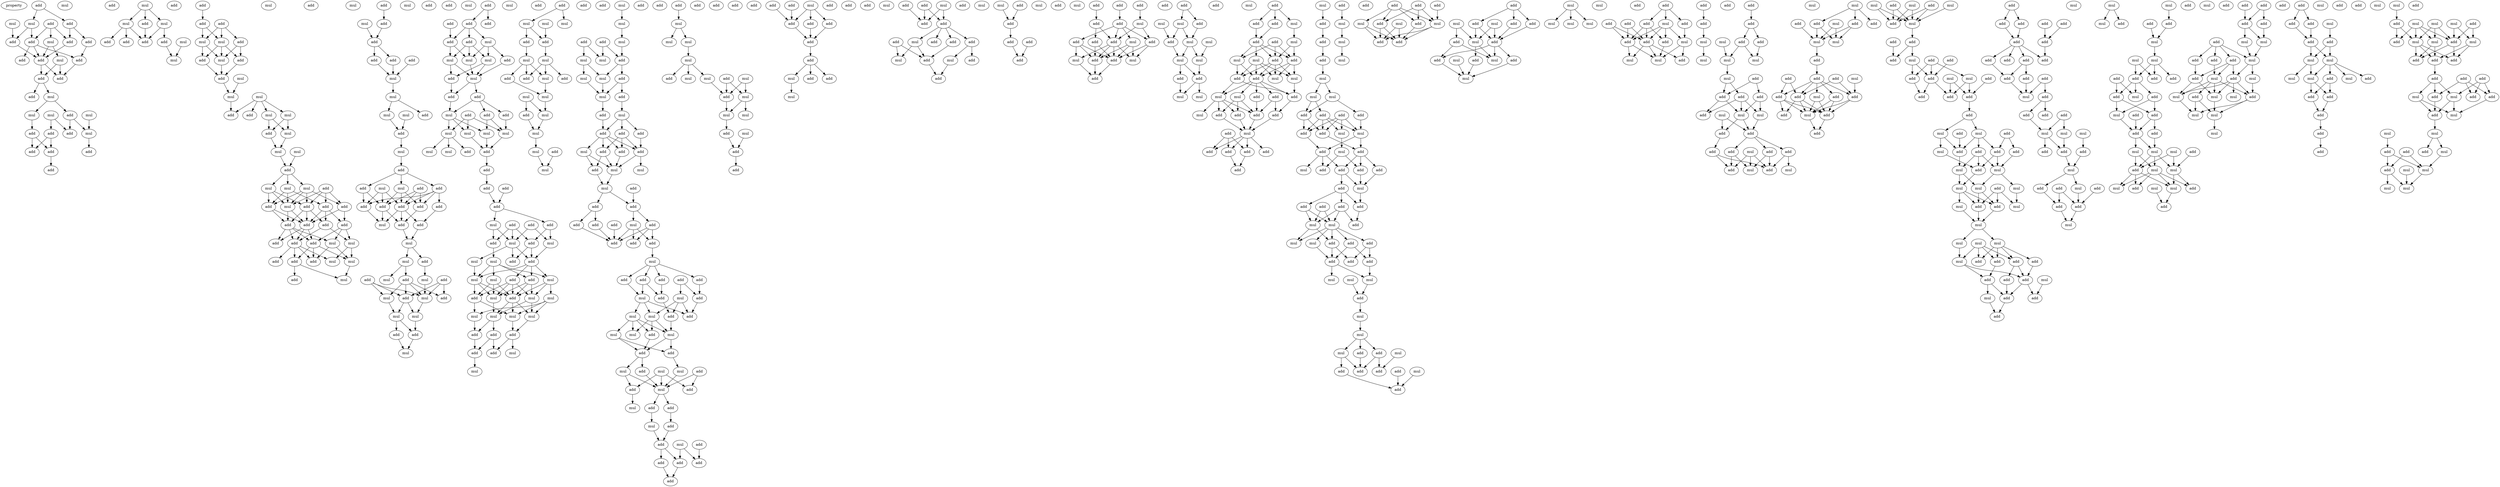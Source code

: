 digraph {
    node [fontcolor=black]
    property [mul=2,lf=1.5]
    0 [ label = add ];
    1 [ label = mul ];
    2 [ label = mul ];
    3 [ label = add ];
    4 [ label = mul ];
    5 [ label = add ];
    6 [ label = add ];
    7 [ label = add ];
    8 [ label = mul ];
    9 [ label = add ];
    10 [ label = add ];
    11 [ label = add ];
    12 [ label = add ];
    13 [ label = add ];
    14 [ label = mul ];
    15 [ label = add ];
    16 [ label = add ];
    17 [ label = add ];
    18 [ label = mul ];
    19 [ label = mul ];
    20 [ label = mul ];
    21 [ label = mul ];
    22 [ label = add ];
    23 [ label = mul ];
    24 [ label = add ];
    25 [ label = add ];
    26 [ label = add ];
    27 [ label = add ];
    28 [ label = add ];
    29 [ label = add ];
    30 [ label = add ];
    31 [ label = mul ];
    32 [ label = add ];
    33 [ label = mul ];
    34 [ label = mul ];
    35 [ label = add ];
    36 [ label = add ];
    37 [ label = add ];
    38 [ label = add ];
    39 [ label = add ];
    40 [ label = mul ];
    41 [ label = mul ];
    42 [ label = add ];
    43 [ label = add ];
    44 [ label = add ];
    45 [ label = add ];
    46 [ label = mul ];
    47 [ label = add ];
    48 [ label = mul ];
    49 [ label = add ];
    50 [ label = add ];
    51 [ label = mul ];
    52 [ label = add ];
    53 [ label = mul ];
    54 [ label = mul ];
    55 [ label = add ];
    56 [ label = mul ];
    57 [ label = mul ];
    58 [ label = add ];
    59 [ label = mul ];
    60 [ label = mul ];
    61 [ label = add ];
    62 [ label = add ];
    63 [ label = mul ];
    64 [ label = mul ];
    65 [ label = mul ];
    66 [ label = mul ];
    67 [ label = add ];
    68 [ label = mul ];
    69 [ label = add ];
    70 [ label = mul ];
    71 [ label = mul ];
    72 [ label = mul ];
    73 [ label = add ];
    74 [ label = add ];
    75 [ label = add ];
    76 [ label = add ];
    77 [ label = add ];
    78 [ label = add ];
    79 [ label = add ];
    80 [ label = add ];
    81 [ label = add ];
    82 [ label = add ];
    83 [ label = mul ];
    84 [ label = mul ];
    85 [ label = add ];
    86 [ label = add ];
    87 [ label = add ];
    88 [ label = mul ];
    89 [ label = add ];
    90 [ label = mul ];
    91 [ label = add ];
    92 [ label = mul ];
    93 [ label = add ];
    94 [ label = mul ];
    95 [ label = add ];
    96 [ label = add ];
    97 [ label = mul ];
    98 [ label = add ];
    99 [ label = add ];
    100 [ label = add ];
    101 [ label = add ];
    102 [ label = mul ];
    103 [ label = mul ];
    104 [ label = mul ];
    105 [ label = add ];
    106 [ label = add ];
    107 [ label = mul ];
    108 [ label = mul ];
    109 [ label = add ];
    110 [ label = mul ];
    111 [ label = add ];
    112 [ label = mul ];
    113 [ label = add ];
    114 [ label = mul ];
    115 [ label = add ];
    116 [ label = add ];
    117 [ label = add ];
    118 [ label = add ];
    119 [ label = add ];
    120 [ label = add ];
    121 [ label = add ];
    122 [ label = mul ];
    123 [ label = add ];
    124 [ label = add ];
    125 [ label = mul ];
    126 [ label = mul ];
    127 [ label = add ];
    128 [ label = mul ];
    129 [ label = mul ];
    130 [ label = add ];
    131 [ label = add ];
    132 [ label = add ];
    133 [ label = add ];
    134 [ label = add ];
    135 [ label = mul ];
    136 [ label = mul ];
    137 [ label = mul ];
    138 [ label = mul ];
    139 [ label = add ];
    140 [ label = add ];
    141 [ label = mul ];
    142 [ label = add ];
    143 [ label = add ];
    144 [ label = add ];
    145 [ label = add ];
    146 [ label = add ];
    147 [ label = mul ];
    148 [ label = add ];
    149 [ label = add ];
    150 [ label = mul ];
    151 [ label = mul ];
    152 [ label = mul ];
    153 [ label = mul ];
    154 [ label = add ];
    155 [ label = add ];
    156 [ label = add ];
    157 [ label = add ];
    158 [ label = add ];
    159 [ label = add ];
    160 [ label = mul ];
    161 [ label = mul ];
    162 [ label = mul ];
    163 [ label = mul ];
    164 [ label = mul ];
    165 [ label = add ];
    166 [ label = mul ];
    167 [ label = mul ];
    168 [ label = add ];
    169 [ label = add ];
    170 [ label = add ];
    171 [ label = add ];
    172 [ label = mul ];
    173 [ label = add ];
    174 [ label = add ];
    175 [ label = add ];
    176 [ label = add ];
    177 [ label = mul ];
    178 [ label = add ];
    179 [ label = add ];
    180 [ label = mul ];
    181 [ label = add ];
    182 [ label = mul ];
    183 [ label = add ];
    184 [ label = mul ];
    185 [ label = mul ];
    186 [ label = add ];
    187 [ label = mul ];
    188 [ label = add ];
    189 [ label = add ];
    190 [ label = mul ];
    191 [ label = mul ];
    192 [ label = mul ];
    193 [ label = mul ];
    194 [ label = add ];
    195 [ label = add ];
    196 [ label = mul ];
    197 [ label = mul ];
    198 [ label = mul ];
    199 [ label = mul ];
    200 [ label = mul ];
    201 [ label = add ];
    202 [ label = add ];
    203 [ label = add ];
    204 [ label = add ];
    205 [ label = add ];
    206 [ label = mul ];
    207 [ label = mul ];
    208 [ label = add ];
    209 [ label = mul ];
    210 [ label = add ];
    211 [ label = mul ];
    212 [ label = mul ];
    213 [ label = add ];
    214 [ label = add ];
    215 [ label = mul ];
    216 [ label = mul ];
    217 [ label = add ];
    218 [ label = mul ];
    219 [ label = add ];
    220 [ label = add ];
    221 [ label = mul ];
    222 [ label = mul ];
    223 [ label = add ];
    224 [ label = add ];
    225 [ label = mul ];
    226 [ label = mul ];
    227 [ label = mul ];
    228 [ label = add ];
    229 [ label = mul ];
    230 [ label = mul ];
    231 [ label = mul ];
    232 [ label = add ];
    233 [ label = mul ];
    234 [ label = add ];
    235 [ label = add ];
    236 [ label = mul ];
    237 [ label = mul ];
    238 [ label = mul ];
    239 [ label = mul ];
    240 [ label = add ];
    241 [ label = add ];
    242 [ label = add ];
    243 [ label = mul ];
    244 [ label = add ];
    245 [ label = mul ];
    246 [ label = add ];
    247 [ label = add ];
    248 [ label = add ];
    249 [ label = add ];
    250 [ label = mul ];
    251 [ label = add ];
    252 [ label = add ];
    253 [ label = mul ];
    254 [ label = mul ];
    255 [ label = add ];
    256 [ label = mul ];
    257 [ label = add ];
    258 [ label = add ];
    259 [ label = add ];
    260 [ label = add ];
    261 [ label = mul ];
    262 [ label = add ];
    263 [ label = add ];
    264 [ label = add ];
    265 [ label = add ];
    266 [ label = add ];
    267 [ label = add ];
    268 [ label = mul ];
    269 [ label = add ];
    270 [ label = add ];
    271 [ label = add ];
    272 [ label = add ];
    273 [ label = add ];
    274 [ label = mul ];
    275 [ label = add ];
    276 [ label = add ];
    277 [ label = mul ];
    278 [ label = add ];
    279 [ label = add ];
    280 [ label = mul ];
    281 [ label = mul ];
    282 [ label = mul ];
    283 [ label = mul ];
    284 [ label = add ];
    285 [ label = mul ];
    286 [ label = add ];
    287 [ label = add ];
    288 [ label = mul ];
    289 [ label = mul ];
    290 [ label = add ];
    291 [ label = mul ];
    292 [ label = add ];
    293 [ label = add ];
    294 [ label = mul ];
    295 [ label = add ];
    296 [ label = add ];
    297 [ label = add ];
    298 [ label = mul ];
    299 [ label = mul ];
    300 [ label = add ];
    301 [ label = add ];
    302 [ label = mul ];
    303 [ label = add ];
    304 [ label = add ];
    305 [ label = add ];
    306 [ label = add ];
    307 [ label = add ];
    308 [ label = add ];
    309 [ label = add ];
    310 [ label = mul ];
    311 [ label = add ];
    312 [ label = mul ];
    313 [ label = add ];
    314 [ label = mul ];
    315 [ label = mul ];
    316 [ label = mul ];
    317 [ label = add ];
    318 [ label = add ];
    319 [ label = mul ];
    320 [ label = mul ];
    321 [ label = add ];
    322 [ label = mul ];
    323 [ label = add ];
    324 [ label = mul ];
    325 [ label = mul ];
    326 [ label = add ];
    327 [ label = add ];
    328 [ label = mul ];
    329 [ label = add ];
    330 [ label = add ];
    331 [ label = mul ];
    332 [ label = add ];
    333 [ label = add ];
    334 [ label = add ];
    335 [ label = add ];
    336 [ label = add ];
    337 [ label = add ];
    338 [ label = add ];
    339 [ label = mul ];
    340 [ label = add ];
    341 [ label = add ];
    342 [ label = add ];
    343 [ label = add ];
    344 [ label = mul ];
    345 [ label = add ];
    346 [ label = mul ];
    347 [ label = mul ];
    348 [ label = add ];
    349 [ label = add ];
    350 [ label = add ];
    351 [ label = add ];
    352 [ label = add ];
    353 [ label = add ];
    354 [ label = add ];
    355 [ label = add ];
    356 [ label = mul ];
    357 [ label = mul ];
    358 [ label = add ];
    359 [ label = add ];
    360 [ label = mul ];
    361 [ label = add ];
    362 [ label = add ];
    363 [ label = mul ];
    364 [ label = mul ];
    365 [ label = add ];
    366 [ label = add ];
    367 [ label = add ];
    368 [ label = mul ];
    369 [ label = add ];
    370 [ label = add ];
    371 [ label = mul ];
    372 [ label = add ];
    373 [ label = add ];
    374 [ label = add ];
    375 [ label = add ];
    376 [ label = add ];
    377 [ label = mul ];
    378 [ label = add ];
    379 [ label = add ];
    380 [ label = add ];
    381 [ label = add ];
    382 [ label = mul ];
    383 [ label = add ];
    384 [ label = add ];
    385 [ label = add ];
    386 [ label = mul ];
    387 [ label = mul ];
    388 [ label = add ];
    389 [ label = add ];
    390 [ label = add ];
    391 [ label = mul ];
    392 [ label = mul ];
    393 [ label = add ];
    394 [ label = add ];
    395 [ label = mul ];
    396 [ label = mul ];
    397 [ label = add ];
    398 [ label = mul ];
    399 [ label = mul ];
    400 [ label = add ];
    401 [ label = add ];
    402 [ label = mul ];
    403 [ label = mul ];
    404 [ label = mul ];
    405 [ label = add ];
    406 [ label = add ];
    407 [ label = add ];
    408 [ label = mul ];
    409 [ label = add ];
    410 [ label = add ];
    411 [ label = mul ];
    412 [ label = mul ];
    413 [ label = mul ];
    414 [ label = add ];
    415 [ label = add ];
    416 [ label = mul ];
    417 [ label = mul ];
    418 [ label = add ];
    419 [ label = add ];
    420 [ label = add ];
    421 [ label = mul ];
    422 [ label = add ];
    423 [ label = mul ];
    424 [ label = add ];
    425 [ label = mul ];
    426 [ label = add ];
    427 [ label = add ];
    428 [ label = add ];
    429 [ label = add ];
    430 [ label = mul ];
    431 [ label = add ];
    432 [ label = add ];
    433 [ label = add ];
    434 [ label = add ];
    435 [ label = add ];
    436 [ label = mul ];
    437 [ label = add ];
    438 [ label = add ];
    439 [ label = add ];
    440 [ label = mul ];
    441 [ label = add ];
    442 [ label = add ];
    443 [ label = mul ];
    444 [ label = add ];
    445 [ label = mul ];
    446 [ label = mul ];
    447 [ label = mul ];
    448 [ label = mul ];
    449 [ label = add ];
    450 [ label = add ];
    451 [ label = add ];
    452 [ label = add ];
    453 [ label = add ];
    454 [ label = mul ];
    455 [ label = mul ];
    456 [ label = add ];
    457 [ label = mul ];
    458 [ label = add ];
    459 [ label = add ];
    460 [ label = add ];
    461 [ label = add ];
    462 [ label = mul ];
    463 [ label = add ];
    464 [ label = add ];
    465 [ label = mul ];
    466 [ label = add ];
    467 [ label = add ];
    468 [ label = add ];
    469 [ label = add ];
    470 [ label = add ];
    471 [ label = mul ];
    472 [ label = add ];
    473 [ label = mul ];
    474 [ label = add ];
    475 [ label = add ];
    476 [ label = mul ];
    477 [ label = add ];
    478 [ label = mul ];
    479 [ label = add ];
    480 [ label = add ];
    481 [ label = add ];
    482 [ label = mul ];
    483 [ label = mul ];
    484 [ label = mul ];
    485 [ label = add ];
    486 [ label = mul ];
    487 [ label = mul ];
    488 [ label = add ];
    489 [ label = mul ];
    490 [ label = mul ];
    491 [ label = add ];
    492 [ label = mul ];
    493 [ label = add ];
    494 [ label = add ];
    495 [ label = add ];
    496 [ label = add ];
    497 [ label = add ];
    498 [ label = add ];
    499 [ label = add ];
    500 [ label = add ];
    501 [ label = mul ];
    502 [ label = add ];
    503 [ label = mul ];
    504 [ label = add ];
    505 [ label = mul ];
    506 [ label = add ];
    507 [ label = add ];
    508 [ label = add ];
    509 [ label = add ];
    510 [ label = mul ];
    511 [ label = mul ];
    512 [ label = add ];
    513 [ label = add ];
    514 [ label = add ];
    515 [ label = add ];
    516 [ label = mul ];
    517 [ label = mul ];
    518 [ label = add ];
    519 [ label = add ];
    520 [ label = add ];
    521 [ label = mul ];
    522 [ label = mul ];
    523 [ label = mul ];
    524 [ label = mul ];
    525 [ label = mul ];
    526 [ label = mul ];
    527 [ label = mul ];
    528 [ label = add ];
    529 [ label = add ];
    530 [ label = add ];
    531 [ label = mul ];
    532 [ label = add ];
    533 [ label = add ];
    534 [ label = add ];
    535 [ label = add ];
    536 [ label = add ];
    537 [ label = add ];
    538 [ label = mul ];
    539 [ label = mul ];
    540 [ label = mul ];
    541 [ label = add ];
    542 [ label = add ];
    543 [ label = add ];
    544 [ label = add ];
    545 [ label = mul ];
    546 [ label = add ];
    547 [ label = mul ];
    548 [ label = add ];
    549 [ label = add ];
    550 [ label = mul ];
    551 [ label = mul ];
    552 [ label = add ];
    553 [ label = mul ];
    554 [ label = mul ];
    555 [ label = add ];
    556 [ label = mul ];
    557 [ label = add ];
    558 [ label = add ];
    559 [ label = add ];
    560 [ label = mul ];
    561 [ label = add ];
    562 [ label = mul ];
    563 [ label = mul ];
    564 [ label = add ];
    565 [ label = add ];
    566 [ label = add ];
    567 [ label = add ];
    568 [ label = mul ];
    569 [ label = add ];
    570 [ label = add ];
    571 [ label = mul ];
    572 [ label = add ];
    573 [ label = add ];
    574 [ label = mul ];
    575 [ label = mul ];
    576 [ label = mul ];
    577 [ label = add ];
    578 [ label = add ];
    579 [ label = add ];
    580 [ label = add ];
    581 [ label = mul ];
    582 [ label = mul ];
    583 [ label = add ];
    584 [ label = add ];
    585 [ label = add ];
    586 [ label = mul ];
    587 [ label = add ];
    588 [ label = add ];
    589 [ label = mul ];
    590 [ label = add ];
    591 [ label = add ];
    592 [ label = add ];
    593 [ label = add ];
    594 [ label = mul ];
    595 [ label = add ];
    596 [ label = add ];
    597 [ label = add ];
    598 [ label = mul ];
    599 [ label = mul ];
    600 [ label = add ];
    601 [ label = mul ];
    602 [ label = add ];
    603 [ label = mul ];
    604 [ label = add ];
    605 [ label = add ];
    606 [ label = add ];
    607 [ label = add ];
    608 [ label = add ];
    609 [ label = mul ];
    610 [ label = add ];
    611 [ label = add ];
    612 [ label = mul ];
    613 [ label = mul ];
    614 [ label = add ];
    615 [ label = add ];
    616 [ label = add ];
    617 [ label = add ];
    618 [ label = add ];
    619 [ label = mul ];
    620 [ label = add ];
    621 [ label = add ];
    622 [ label = mul ];
    623 [ label = mul ];
    624 [ label = add ];
    625 [ label = add ];
    626 [ label = add ];
    627 [ label = add ];
    628 [ label = add ];
    629 [ label = mul ];
    630 [ label = mul ];
    631 [ label = mul ];
    632 [ label = mul ];
    633 [ label = mul ];
    634 [ label = add ];
    635 [ label = mul ];
    636 [ label = add ];
    637 [ label = mul ];
    638 [ label = add ];
    639 [ label = mul ];
    640 [ label = mul ];
    641 [ label = mul ];
    642 [ label = mul ];
    643 [ label = add ];
    644 [ label = add ];
    645 [ label = mul ];
    646 [ label = add ];
    647 [ label = add ];
    648 [ label = add ];
    649 [ label = mul ];
    650 [ label = add ];
    651 [ label = add ];
    652 [ label = add ];
    653 [ label = mul ];
    654 [ label = add ];
    655 [ label = add ];
    656 [ label = add ];
    657 [ label = mul ];
    658 [ label = add ];
    659 [ label = add ];
    660 [ label = add ];
    661 [ label = add ];
    662 [ label = add ];
    663 [ label = add ];
    664 [ label = add ];
    665 [ label = add ];
    666 [ label = add ];
    667 [ label = add ];
    668 [ label = add ];
    669 [ label = add ];
    670 [ label = add ];
    671 [ label = mul ];
    672 [ label = add ];
    673 [ label = add ];
    674 [ label = add ];
    675 [ label = add ];
    676 [ label = mul ];
    677 [ label = mul ];
    678 [ label = mul ];
    679 [ label = add ];
    680 [ label = add ];
    681 [ label = add ];
    682 [ label = mul ];
    683 [ label = add ];
    684 [ label = add ];
    685 [ label = mul ];
    686 [ label = add ];
    687 [ label = add ];
    688 [ label = add ];
    689 [ label = mul ];
    690 [ label = mul ];
    691 [ label = mul ];
    692 [ label = mul ];
    693 [ label = add ];
    694 [ label = add ];
    695 [ label = add ];
    696 [ label = mul ];
    697 [ label = mul ];
    698 [ label = mul ];
    699 [ label = add ];
    700 [ label = add ];
    701 [ label = add ];
    702 [ label = add ];
    703 [ label = mul ];
    704 [ label = add ];
    705 [ label = add ];
    706 [ label = add ];
    707 [ label = mul ];
    708 [ label = add ];
    709 [ label = add ];
    710 [ label = add ];
    711 [ label = mul ];
    712 [ label = add ];
    713 [ label = mul ];
    714 [ label = add ];
    715 [ label = mul ];
    716 [ label = mul ];
    717 [ label = add ];
    718 [ label = mul ];
    719 [ label = mul ];
    720 [ label = add ];
    721 [ label = mul ];
    722 [ label = mul ];
    723 [ label = add ];
    724 [ label = add ];
    725 [ label = mul ];
    726 [ label = add ];
    727 [ label = add ];
    728 [ label = add ];
    729 [ label = add ];
    730 [ label = add ];
    731 [ label = add ];
    732 [ label = add ];
    733 [ label = mul ];
    734 [ label = mul ];
    735 [ label = add ];
    736 [ label = add ];
    737 [ label = add ];
    738 [ label = mul ];
    739 [ label = add ];
    740 [ label = mul ];
    741 [ label = mul ];
    742 [ label = add ];
    743 [ label = add ];
    744 [ label = mul ];
    745 [ label = mul ];
    746 [ label = mul ];
    747 [ label = add ];
    748 [ label = mul ];
    749 [ label = mul ];
    750 [ label = mul ];
    751 [ label = add ];
    752 [ label = mul ];
    753 [ label = add ];
    754 [ label = add ];
    755 [ label = mul ];
    756 [ label = add ];
    757 [ label = add ];
    758 [ label = mul ];
    759 [ label = mul ];
    760 [ label = mul ];
    761 [ label = mul ];
    762 [ label = add ];
    763 [ label = mul ];
    764 [ label = add ];
    765 [ label = add ];
    766 [ label = add ];
    767 [ label = add ];
    768 [ label = add ];
    769 [ label = add ];
    770 [ label = add ];
    771 [ label = add ];
    772 [ label = mul ];
    773 [ label = mul ];
    774 [ label = mul ];
    775 [ label = mul ];
    776 [ label = add ];
    777 [ label = mul ];
    778 [ label = add ];
    779 [ label = mul ];
    780 [ label = mul ];
    781 [ label = add ];
    782 [ label = mul ];
    783 [ label = add ];
    784 [ label = add ];
    785 [ label = add ];
    786 [ label = add ];
    787 [ label = add ];
    788 [ label = add ];
    789 [ label = add ];
    790 [ label = mul ];
    791 [ label = add ];
    792 [ label = mul ];
    793 [ label = add ];
    794 [ label = add ];
    795 [ label = add ];
    796 [ label = mul ];
    797 [ label = mul ];
    798 [ label = mul ];
    799 [ label = add ];
    800 [ label = mul ];
    801 [ label = add ];
    802 [ label = add ];
    803 [ label = add ];
    804 [ label = add ];
    805 [ label = mul ];
    806 [ label = mul ];
    807 [ label = mul ];
    808 [ label = mul ];
    0 -> 3 [ name = 0 ];
    0 -> 4 [ name = 1 ];
    1 -> 7 [ name = 2 ];
    3 -> 6 [ name = 3 ];
    3 -> 10 [ name = 4 ];
    4 -> 7 [ name = 5 ];
    4 -> 9 [ name = 6 ];
    5 -> 8 [ name = 7 ];
    5 -> 9 [ name = 8 ];
    5 -> 10 [ name = 9 ];
    6 -> 13 [ name = 10 ];
    7 -> 11 [ name = 11 ];
    8 -> 11 [ name = 12 ];
    8 -> 14 [ name = 13 ];
    9 -> 11 [ name = 14 ];
    9 -> 12 [ name = 15 ];
    9 -> 13 [ name = 16 ];
    10 -> 11 [ name = 17 ];
    11 -> 15 [ name = 18 ];
    11 -> 16 [ name = 19 ];
    13 -> 16 [ name = 20 ];
    14 -> 15 [ name = 21 ];
    14 -> 16 [ name = 22 ];
    15 -> 17 [ name = 23 ];
    15 -> 18 [ name = 24 ];
    18 -> 20 [ name = 25 ];
    18 -> 22 [ name = 26 ];
    19 -> 25 [ name = 27 ];
    19 -> 26 [ name = 28 ];
    20 -> 27 [ name = 29 ];
    21 -> 23 [ name = 30 ];
    22 -> 23 [ name = 31 ];
    22 -> 25 [ name = 32 ];
    23 -> 29 [ name = 33 ];
    26 -> 28 [ name = 34 ];
    26 -> 30 [ name = 35 ];
    27 -> 28 [ name = 36 ];
    27 -> 30 [ name = 37 ];
    30 -> 32 [ name = 38 ];
    31 -> 33 [ name = 39 ];
    31 -> 34 [ name = 40 ];
    31 -> 35 [ name = 41 ];
    33 -> 36 [ name = 42 ];
    33 -> 37 [ name = 43 ];
    33 -> 38 [ name = 44 ];
    34 -> 38 [ name = 45 ];
    34 -> 39 [ name = 46 ];
    35 -> 38 [ name = 47 ];
    39 -> 41 [ name = 48 ];
    40 -> 41 [ name = 49 ];
    43 -> 45 [ name = 50 ];
    44 -> 46 [ name = 51 ];
    44 -> 47 [ name = 52 ];
    44 -> 48 [ name = 53 ];
    45 -> 46 [ name = 54 ];
    45 -> 48 [ name = 55 ];
    46 -> 49 [ name = 56 ];
    46 -> 50 [ name = 57 ];
    46 -> 51 [ name = 58 ];
    47 -> 50 [ name = 59 ];
    47 -> 51 [ name = 60 ];
    48 -> 49 [ name = 61 ];
    48 -> 51 [ name = 62 ];
    49 -> 52 [ name = 63 ];
    50 -> 52 [ name = 64 ];
    51 -> 52 [ name = 65 ];
    52 -> 56 [ name = 66 ];
    53 -> 56 [ name = 67 ];
    56 -> 61 [ name = 68 ];
    57 -> 58 [ name = 69 ];
    57 -> 59 [ name = 70 ];
    57 -> 60 [ name = 71 ];
    57 -> 61 [ name = 72 ];
    59 -> 62 [ name = 73 ];
    59 -> 63 [ name = 74 ];
    60 -> 62 [ name = 75 ];
    60 -> 63 [ name = 76 ];
    62 -> 65 [ name = 77 ];
    63 -> 65 [ name = 78 ];
    65 -> 67 [ name = 79 ];
    66 -> 67 [ name = 80 ];
    67 -> 68 [ name = 81 ];
    67 -> 70 [ name = 82 ];
    67 -> 71 [ name = 83 ];
    68 -> 72 [ name = 84 ];
    68 -> 73 [ name = 85 ];
    68 -> 76 [ name = 86 ];
    69 -> 72 [ name = 87 ];
    69 -> 73 [ name = 88 ];
    69 -> 74 [ name = 89 ];
    69 -> 75 [ name = 90 ];
    70 -> 72 [ name = 91 ];
    70 -> 74 [ name = 92 ];
    70 -> 75 [ name = 93 ];
    70 -> 76 [ name = 94 ];
    71 -> 72 [ name = 95 ];
    71 -> 75 [ name = 96 ];
    71 -> 76 [ name = 97 ];
    72 -> 77 [ name = 98 ];
    72 -> 79 [ name = 99 ];
    73 -> 77 [ name = 100 ];
    73 -> 78 [ name = 101 ];
    73 -> 80 [ name = 102 ];
    74 -> 77 [ name = 103 ];
    74 -> 80 [ name = 104 ];
    75 -> 77 [ name = 105 ];
    75 -> 78 [ name = 106 ];
    75 -> 79 [ name = 107 ];
    76 -> 77 [ name = 108 ];
    76 -> 79 [ name = 109 ];
    77 -> 81 [ name = 110 ];
    77 -> 82 [ name = 111 ];
    77 -> 85 [ name = 112 ];
    78 -> 84 [ name = 113 ];
    78 -> 85 [ name = 114 ];
    79 -> 81 [ name = 115 ];
    79 -> 82 [ name = 116 ];
    79 -> 83 [ name = 117 ];
    79 -> 85 [ name = 118 ];
    80 -> 82 [ name = 119 ];
    80 -> 83 [ name = 120 ];
    80 -> 84 [ name = 121 ];
    82 -> 86 [ name = 122 ];
    82 -> 89 [ name = 123 ];
    82 -> 90 [ name = 124 ];
    83 -> 86 [ name = 125 ];
    83 -> 90 [ name = 126 ];
    84 -> 88 [ name = 127 ];
    84 -> 90 [ name = 128 ];
    85 -> 86 [ name = 129 ];
    85 -> 87 [ name = 130 ];
    85 -> 88 [ name = 131 ];
    85 -> 89 [ name = 132 ];
    89 -> 91 [ name = 133 ];
    89 -> 92 [ name = 134 ];
    90 -> 92 [ name = 135 ];
    93 -> 95 [ name = 136 ];
    94 -> 96 [ name = 137 ];
    95 -> 96 [ name = 138 ];
    96 -> 98 [ name = 139 ];
    96 -> 99 [ name = 140 ];
    98 -> 102 [ name = 141 ];
    99 -> 102 [ name = 142 ];
    101 -> 102 [ name = 143 ];
    102 -> 103 [ name = 144 ];
    103 -> 106 [ name = 145 ];
    103 -> 107 [ name = 146 ];
    104 -> 109 [ name = 147 ];
    107 -> 109 [ name = 148 ];
    109 -> 110 [ name = 149 ];
    110 -> 111 [ name = 150 ];
    111 -> 112 [ name = 151 ];
    111 -> 113 [ name = 152 ];
    111 -> 115 [ name = 153 ];
    112 -> 118 [ name = 154 ];
    112 -> 119 [ name = 155 ];
    112 -> 120 [ name = 156 ];
    113 -> 119 [ name = 157 ];
    113 -> 121 [ name = 158 ];
    114 -> 118 [ name = 159 ];
    114 -> 119 [ name = 160 ];
    114 -> 121 [ name = 161 ];
    115 -> 117 [ name = 162 ];
    115 -> 118 [ name = 163 ];
    115 -> 120 [ name = 164 ];
    115 -> 121 [ name = 165 ];
    116 -> 118 [ name = 166 ];
    116 -> 119 [ name = 167 ];
    116 -> 120 [ name = 168 ];
    117 -> 123 [ name = 169 ];
    118 -> 122 [ name = 170 ];
    118 -> 123 [ name = 171 ];
    118 -> 124 [ name = 172 ];
    119 -> 122 [ name = 173 ];
    119 -> 124 [ name = 174 ];
    120 -> 124 [ name = 175 ];
    121 -> 122 [ name = 176 ];
    123 -> 125 [ name = 177 ];
    124 -> 125 [ name = 178 ];
    125 -> 126 [ name = 179 ];
    125 -> 127 [ name = 180 ];
    126 -> 128 [ name = 181 ];
    126 -> 132 [ name = 182 ];
    127 -> 129 [ name = 183 ];
    129 -> 136 [ name = 184 ];
    130 -> 134 [ name = 185 ];
    130 -> 135 [ name = 186 ];
    130 -> 136 [ name = 187 ];
    131 -> 133 [ name = 188 ];
    131 -> 134 [ name = 189 ];
    131 -> 136 [ name = 190 ];
    132 -> 133 [ name = 191 ];
    132 -> 134 [ name = 192 ];
    132 -> 135 [ name = 193 ];
    132 -> 136 [ name = 194 ];
    134 -> 137 [ name = 195 ];
    134 -> 138 [ name = 196 ];
    135 -> 138 [ name = 197 ];
    136 -> 137 [ name = 198 ];
    137 -> 140 [ name = 199 ];
    138 -> 139 [ name = 200 ];
    138 -> 140 [ name = 201 ];
    139 -> 141 [ name = 202 ];
    140 -> 141 [ name = 203 ];
    142 -> 143 [ name = 204 ];
    142 -> 145 [ name = 205 ];
    143 -> 146 [ name = 206 ];
    143 -> 147 [ name = 207 ];
    143 -> 148 [ name = 208 ];
    144 -> 146 [ name = 209 ];
    146 -> 150 [ name = 210 ];
    146 -> 151 [ name = 211 ];
    147 -> 149 [ name = 212 ];
    147 -> 150 [ name = 213 ];
    147 -> 152 [ name = 214 ];
    148 -> 150 [ name = 215 ];
    148 -> 151 [ name = 216 ];
    148 -> 152 [ name = 217 ];
    149 -> 153 [ name = 218 ];
    150 -> 153 [ name = 219 ];
    151 -> 153 [ name = 220 ];
    151 -> 154 [ name = 221 ];
    152 -> 153 [ name = 222 ];
    152 -> 154 [ name = 223 ];
    153 -> 155 [ name = 224 ];
    153 -> 156 [ name = 225 ];
    154 -> 155 [ name = 226 ];
    155 -> 160 [ name = 227 ];
    156 -> 157 [ name = 228 ];
    156 -> 159 [ name = 229 ];
    156 -> 160 [ name = 230 ];
    157 -> 161 [ name = 231 ];
    158 -> 161 [ name = 232 ];
    158 -> 162 [ name = 233 ];
    158 -> 164 [ name = 234 ];
    159 -> 161 [ name = 235 ];
    159 -> 163 [ name = 236 ];
    160 -> 162 [ name = 237 ];
    160 -> 163 [ name = 238 ];
    160 -> 164 [ name = 239 ];
    161 -> 168 [ name = 240 ];
    162 -> 168 [ name = 241 ];
    163 -> 168 [ name = 242 ];
    164 -> 165 [ name = 243 ];
    164 -> 166 [ name = 244 ];
    164 -> 167 [ name = 245 ];
    168 -> 169 [ name = 246 ];
    169 -> 170 [ name = 247 ];
    170 -> 173 [ name = 248 ];
    171 -> 173 [ name = 249 ];
    173 -> 177 [ name = 250 ];
    173 -> 178 [ name = 251 ];
    174 -> 179 [ name = 252 ];
    174 -> 181 [ name = 253 ];
    174 -> 182 [ name = 254 ];
    176 -> 180 [ name = 255 ];
    176 -> 182 [ name = 256 ];
    177 -> 179 [ name = 257 ];
    177 -> 182 [ name = 258 ];
    178 -> 180 [ name = 259 ];
    178 -> 181 [ name = 260 ];
    179 -> 185 [ name = 261 ];
    180 -> 183 [ name = 262 ];
    181 -> 183 [ name = 263 ];
    181 -> 186 [ name = 264 ];
    182 -> 183 [ name = 265 ];
    182 -> 184 [ name = 266 ];
    182 -> 186 [ name = 267 ];
    183 -> 187 [ name = 268 ];
    183 -> 188 [ name = 269 ];
    183 -> 189 [ name = 270 ];
    183 -> 191 [ name = 271 ];
    184 -> 187 [ name = 272 ];
    185 -> 187 [ name = 273 ];
    185 -> 188 [ name = 274 ];
    185 -> 190 [ name = 275 ];
    185 -> 191 [ name = 276 ];
    187 -> 192 [ name = 277 ];
    187 -> 194 [ name = 278 ];
    187 -> 195 [ name = 279 ];
    188 -> 192 [ name = 280 ];
    188 -> 193 [ name = 281 ];
    188 -> 194 [ name = 282 ];
    189 -> 192 [ name = 283 ];
    189 -> 193 [ name = 284 ];
    189 -> 194 [ name = 285 ];
    189 -> 195 [ name = 286 ];
    190 -> 192 [ name = 287 ];
    190 -> 194 [ name = 288 ];
    190 -> 195 [ name = 289 ];
    191 -> 193 [ name = 290 ];
    191 -> 194 [ name = 291 ];
    191 -> 196 [ name = 292 ];
    192 -> 197 [ name = 293 ];
    193 -> 197 [ name = 294 ];
    193 -> 200 [ name = 295 ];
    194 -> 197 [ name = 296 ];
    194 -> 198 [ name = 297 ];
    194 -> 200 [ name = 298 ];
    195 -> 198 [ name = 299 ];
    195 -> 199 [ name = 300 ];
    196 -> 198 [ name = 301 ];
    196 -> 199 [ name = 302 ];
    196 -> 200 [ name = 303 ];
    197 -> 202 [ name = 304 ];
    197 -> 203 [ name = 305 ];
    198 -> 201 [ name = 306 ];
    199 -> 202 [ name = 307 ];
    200 -> 201 [ name = 308 ];
    201 -> 204 [ name = 309 ];
    201 -> 206 [ name = 310 ];
    202 -> 205 [ name = 311 ];
    203 -> 204 [ name = 312 ];
    203 -> 205 [ name = 313 ];
    205 -> 207 [ name = 314 ];
    208 -> 211 [ name = 315 ];
    208 -> 212 [ name = 316 ];
    209 -> 213 [ name = 317 ];
    212 -> 213 [ name = 318 ];
    212 -> 214 [ name = 319 ];
    213 -> 216 [ name = 320 ];
    214 -> 215 [ name = 321 ];
    215 -> 218 [ name = 322 ];
    215 -> 219 [ name = 323 ];
    215 -> 220 [ name = 324 ];
    216 -> 217 [ name = 325 ];
    216 -> 218 [ name = 326 ];
    216 -> 220 [ name = 327 ];
    218 -> 221 [ name = 328 ];
    219 -> 221 [ name = 329 ];
    221 -> 225 [ name = 330 ];
    222 -> 224 [ name = 331 ];
    222 -> 225 [ name = 332 ];
    224 -> 226 [ name = 333 ];
    225 -> 226 [ name = 334 ];
    226 -> 227 [ name = 335 ];
    227 -> 229 [ name = 336 ];
    228 -> 229 [ name = 337 ];
    230 -> 231 [ name = 338 ];
    231 -> 233 [ name = 339 ];
    232 -> 236 [ name = 340 ];
    232 -> 237 [ name = 341 ];
    233 -> 235 [ name = 342 ];
    234 -> 235 [ name = 343 ];
    234 -> 237 [ name = 344 ];
    235 -> 239 [ name = 345 ];
    235 -> 241 [ name = 346 ];
    236 -> 238 [ name = 347 ];
    236 -> 239 [ name = 348 ];
    238 -> 243 [ name = 349 ];
    239 -> 243 [ name = 350 ];
    241 -> 242 [ name = 351 ];
    241 -> 243 [ name = 352 ];
    242 -> 245 [ name = 353 ];
    243 -> 244 [ name = 354 ];
    244 -> 247 [ name = 355 ];
    245 -> 246 [ name = 356 ];
    245 -> 247 [ name = 357 ];
    245 -> 248 [ name = 358 ];
    246 -> 249 [ name = 359 ];
    247 -> 249 [ name = 360 ];
    247 -> 250 [ name = 361 ];
    247 -> 251 [ name = 362 ];
    247 -> 252 [ name = 363 ];
    248 -> 249 [ name = 364 ];
    248 -> 251 [ name = 365 ];
    248 -> 252 [ name = 366 ];
    249 -> 253 [ name = 367 ];
    249 -> 254 [ name = 368 ];
    250 -> 254 [ name = 369 ];
    250 -> 255 [ name = 370 ];
    251 -> 254 [ name = 371 ];
    252 -> 254 [ name = 372 ];
    252 -> 255 [ name = 373 ];
    254 -> 256 [ name = 374 ];
    255 -> 256 [ name = 375 ];
    256 -> 258 [ name = 376 ];
    256 -> 259 [ name = 377 ];
    257 -> 258 [ name = 378 ];
    258 -> 260 [ name = 379 ];
    258 -> 261 [ name = 380 ];
    259 -> 262 [ name = 381 ];
    259 -> 263 [ name = 382 ];
    260 -> 265 [ name = 383 ];
    260 -> 266 [ name = 384 ];
    260 -> 267 [ name = 385 ];
    261 -> 265 [ name = 386 ];
    261 -> 266 [ name = 387 ];
    261 -> 267 [ name = 388 ];
    262 -> 265 [ name = 389 ];
    263 -> 265 [ name = 390 ];
    264 -> 265 [ name = 391 ];
    267 -> 268 [ name = 392 ];
    268 -> 270 [ name = 393 ];
    268 -> 271 [ name = 394 ];
    268 -> 272 [ name = 395 ];
    268 -> 273 [ name = 396 ];
    269 -> 276 [ name = 397 ];
    269 -> 277 [ name = 398 ];
    270 -> 275 [ name = 399 ];
    271 -> 274 [ name = 400 ];
    272 -> 276 [ name = 401 ];
    273 -> 274 [ name = 402 ];
    273 -> 275 [ name = 403 ];
    274 -> 279 [ name = 404 ];
    274 -> 280 [ name = 405 ];
    274 -> 281 [ name = 406 ];
    275 -> 278 [ name = 407 ];
    276 -> 279 [ name = 408 ];
    277 -> 278 [ name = 409 ];
    277 -> 279 [ name = 410 ];
    277 -> 280 [ name = 411 ];
    278 -> 282 [ name = 412 ];
    280 -> 282 [ name = 413 ];
    280 -> 283 [ name = 414 ];
    280 -> 284 [ name = 415 ];
    281 -> 282 [ name = 416 ];
    281 -> 283 [ name = 417 ];
    281 -> 284 [ name = 418 ];
    281 -> 285 [ name = 419 ];
    282 -> 286 [ name = 420 ];
    282 -> 287 [ name = 421 ];
    284 -> 287 [ name = 422 ];
    285 -> 286 [ name = 423 ];
    285 -> 287 [ name = 424 ];
    286 -> 291 [ name = 425 ];
    287 -> 288 [ name = 426 ];
    287 -> 292 [ name = 427 ];
    288 -> 293 [ name = 428 ];
    288 -> 294 [ name = 429 ];
    289 -> 293 [ name = 430 ];
    289 -> 294 [ name = 431 ];
    289 -> 295 [ name = 432 ];
    290 -> 294 [ name = 433 ];
    290 -> 295 [ name = 434 ];
    291 -> 294 [ name = 435 ];
    292 -> 294 [ name = 436 ];
    293 -> 298 [ name = 437 ];
    294 -> 296 [ name = 438 ];
    294 -> 297 [ name = 439 ];
    296 -> 299 [ name = 440 ];
    297 -> 300 [ name = 441 ];
    299 -> 301 [ name = 442 ];
    300 -> 301 [ name = 443 ];
    301 -> 305 [ name = 444 ];
    301 -> 307 [ name = 445 ];
    302 -> 305 [ name = 446 ];
    302 -> 306 [ name = 447 ];
    304 -> 306 [ name = 448 ];
    305 -> 308 [ name = 449 ];
    307 -> 308 [ name = 450 ];
    309 -> 310 [ name = 451 ];
    310 -> 312 [ name = 452 ];
    310 -> 314 [ name = 453 ];
    314 -> 315 [ name = 454 ];
    315 -> 317 [ name = 455 ];
    315 -> 319 [ name = 456 ];
    315 -> 320 [ name = 457 ];
    316 -> 321 [ name = 458 ];
    316 -> 322 [ name = 459 ];
    318 -> 321 [ name = 460 ];
    318 -> 322 [ name = 461 ];
    320 -> 321 [ name = 462 ];
    321 -> 324 [ name = 463 ];
    322 -> 324 [ name = 464 ];
    322 -> 325 [ name = 465 ];
    324 -> 327 [ name = 466 ];
    327 -> 329 [ name = 467 ];
    328 -> 329 [ name = 468 ];
    329 -> 330 [ name = 469 ];
    331 -> 334 [ name = 470 ];
    331 -> 335 [ name = 471 ];
    331 -> 336 [ name = 472 ];
    332 -> 334 [ name = 473 ];
    333 -> 334 [ name = 474 ];
    334 -> 337 [ name = 475 ];
    335 -> 337 [ name = 476 ];
    336 -> 337 [ name = 477 ];
    337 -> 338 [ name = 478 ];
    338 -> 339 [ name = 479 ];
    338 -> 341 [ name = 480 ];
    338 -> 342 [ name = 481 ];
    339 -> 344 [ name = 482 ];
    347 -> 350 [ name = 483 ];
    347 -> 351 [ name = 484 ];
    348 -> 350 [ name = 485 ];
    348 -> 351 [ name = 486 ];
    349 -> 350 [ name = 487 ];
    351 -> 352 [ name = 488 ];
    351 -> 353 [ name = 489 ];
    351 -> 355 [ name = 490 ];
    351 -> 356 [ name = 491 ];
    353 -> 357 [ name = 492 ];
    353 -> 358 [ name = 493 ];
    354 -> 359 [ name = 494 ];
    354 -> 360 [ name = 495 ];
    355 -> 359 [ name = 496 ];
    356 -> 359 [ name = 497 ];
    356 -> 360 [ name = 498 ];
    357 -> 361 [ name = 499 ];
    359 -> 361 [ name = 500 ];
    364 -> 366 [ name = 501 ];
    365 -> 366 [ name = 502 ];
    366 -> 367 [ name = 503 ];
    367 -> 372 [ name = 504 ];
    370 -> 372 [ name = 505 ];
    373 -> 379 [ name = 506 ];
    375 -> 377 [ name = 507 ];
    376 -> 378 [ name = 508 ];
    377 -> 380 [ name = 509 ];
    377 -> 384 [ name = 510 ];
    378 -> 380 [ name = 511 ];
    378 -> 381 [ name = 512 ];
    378 -> 382 [ name = 513 ];
    378 -> 384 [ name = 514 ];
    379 -> 380 [ name = 515 ];
    379 -> 383 [ name = 516 ];
    380 -> 385 [ name = 517 ];
    380 -> 386 [ name = 518 ];
    380 -> 387 [ name = 519 ];
    380 -> 388 [ name = 520 ];
    381 -> 385 [ name = 521 ];
    381 -> 386 [ name = 522 ];
    381 -> 388 [ name = 523 ];
    382 -> 385 [ name = 524 ];
    382 -> 387 [ name = 525 ];
    382 -> 388 [ name = 526 ];
    383 -> 385 [ name = 527 ];
    383 -> 388 [ name = 528 ];
    384 -> 387 [ name = 529 ];
    384 -> 388 [ name = 530 ];
    385 -> 389 [ name = 531 ];
    386 -> 389 [ name = 532 ];
    388 -> 389 [ name = 533 ];
    390 -> 392 [ name = 534 ];
    390 -> 393 [ name = 535 ];
    391 -> 397 [ name = 536 ];
    392 -> 395 [ name = 537 ];
    392 -> 397 [ name = 538 ];
    393 -> 395 [ name = 539 ];
    395 -> 398 [ name = 540 ];
    395 -> 399 [ name = 541 ];
    396 -> 399 [ name = 542 ];
    397 -> 398 [ name = 543 ];
    398 -> 400 [ name = 544 ];
    398 -> 401 [ name = 545 ];
    399 -> 400 [ name = 546 ];
    400 -> 402 [ name = 547 ];
    400 -> 404 [ name = 548 ];
    401 -> 404 [ name = 549 ];
    405 -> 406 [ name = 550 ];
    405 -> 407 [ name = 551 ];
    405 -> 408 [ name = 552 ];
    406 -> 410 [ name = 553 ];
    407 -> 410 [ name = 554 ];
    408 -> 411 [ name = 555 ];
    409 -> 412 [ name = 556 ];
    409 -> 414 [ name = 557 ];
    409 -> 415 [ name = 558 ];
    410 -> 412 [ name = 559 ];
    410 -> 413 [ name = 560 ];
    410 -> 414 [ name = 561 ];
    410 -> 415 [ name = 562 ];
    411 -> 414 [ name = 563 ];
    411 -> 415 [ name = 564 ];
    412 -> 418 [ name = 565 ];
    412 -> 419 [ name = 566 ];
    413 -> 416 [ name = 567 ];
    413 -> 417 [ name = 568 ];
    413 -> 418 [ name = 569 ];
    413 -> 419 [ name = 570 ];
    414 -> 416 [ name = 571 ];
    414 -> 417 [ name = 572 ];
    414 -> 418 [ name = 573 ];
    414 -> 419 [ name = 574 ];
    415 -> 416 [ name = 575 ];
    415 -> 417 [ name = 576 ];
    415 -> 419 [ name = 577 ];
    417 -> 424 [ name = 578 ];
    418 -> 423 [ name = 579 ];
    418 -> 424 [ name = 580 ];
    419 -> 420 [ name = 581 ];
    419 -> 421 [ name = 582 ];
    419 -> 422 [ name = 583 ];
    419 -> 423 [ name = 584 ];
    419 -> 424 [ name = 585 ];
    420 -> 427 [ name = 586 ];
    420 -> 428 [ name = 587 ];
    421 -> 426 [ name = 588 ];
    421 -> 427 [ name = 589 ];
    421 -> 429 [ name = 590 ];
    422 -> 427 [ name = 591 ];
    423 -> 425 [ name = 592 ];
    423 -> 426 [ name = 593 ];
    423 -> 427 [ name = 594 ];
    423 -> 429 [ name = 595 ];
    424 -> 428 [ name = 596 ];
    426 -> 430 [ name = 597 ];
    427 -> 430 [ name = 598 ];
    428 -> 430 [ name = 599 ];
    429 -> 430 [ name = 600 ];
    430 -> 432 [ name = 601 ];
    430 -> 433 [ name = 602 ];
    430 -> 434 [ name = 603 ];
    430 -> 435 [ name = 604 ];
    431 -> 432 [ name = 605 ];
    431 -> 434 [ name = 606 ];
    431 -> 435 [ name = 607 ];
    434 -> 437 [ name = 608 ];
    435 -> 437 [ name = 609 ];
    436 -> 438 [ name = 610 ];
    438 -> 441 [ name = 611 ];
    439 -> 440 [ name = 612 ];
    440 -> 443 [ name = 613 ];
    441 -> 444 [ name = 614 ];
    443 -> 445 [ name = 615 ];
    444 -> 446 [ name = 616 ];
    446 -> 447 [ name = 617 ];
    446 -> 448 [ name = 618 ];
    447 -> 449 [ name = 619 ];
    447 -> 450 [ name = 620 ];
    448 -> 449 [ name = 621 ];
    448 -> 452 [ name = 622 ];
    449 -> 453 [ name = 623 ];
    449 -> 456 [ name = 624 ];
    450 -> 453 [ name = 625 ];
    450 -> 454 [ name = 626 ];
    450 -> 455 [ name = 627 ];
    450 -> 456 [ name = 628 ];
    451 -> 453 [ name = 629 ];
    451 -> 454 [ name = 630 ];
    451 -> 455 [ name = 631 ];
    451 -> 456 [ name = 632 ];
    452 -> 455 [ name = 633 ];
    453 -> 458 [ name = 634 ];
    454 -> 457 [ name = 635 ];
    455 -> 458 [ name = 636 ];
    455 -> 459 [ name = 637 ];
    456 -> 459 [ name = 638 ];
    457 -> 463 [ name = 639 ];
    457 -> 464 [ name = 640 ];
    458 -> 460 [ name = 641 ];
    458 -> 462 [ name = 642 ];
    458 -> 464 [ name = 643 ];
    459 -> 460 [ name = 644 ];
    459 -> 461 [ name = 645 ];
    459 -> 463 [ name = 646 ];
    460 -> 465 [ name = 647 ];
    460 -> 466 [ name = 648 ];
    461 -> 465 [ name = 649 ];
    463 -> 465 [ name = 650 ];
    465 -> 468 [ name = 651 ];
    466 -> 467 [ name = 652 ];
    466 -> 468 [ name = 653 ];
    466 -> 469 [ name = 654 ];
    467 -> 471 [ name = 655 ];
    467 -> 472 [ name = 656 ];
    467 -> 473 [ name = 657 ];
    468 -> 472 [ name = 658 ];
    469 -> 471 [ name = 659 ];
    469 -> 473 [ name = 660 ];
    470 -> 471 [ name = 661 ];
    470 -> 473 [ name = 662 ];
    471 -> 474 [ name = 663 ];
    471 -> 475 [ name = 664 ];
    471 -> 476 [ name = 665 ];
    471 -> 477 [ name = 666 ];
    471 -> 478 [ name = 667 ];
    473 -> 477 [ name = 668 ];
    473 -> 478 [ name = 669 ];
    474 -> 480 [ name = 670 ];
    474 -> 481 [ name = 671 ];
    475 -> 479 [ name = 672 ];
    475 -> 480 [ name = 673 ];
    476 -> 481 [ name = 674 ];
    477 -> 479 [ name = 675 ];
    477 -> 481 [ name = 676 ];
    480 -> 484 [ name = 677 ];
    481 -> 483 [ name = 678 ];
    481 -> 484 [ name = 679 ];
    482 -> 485 [ name = 680 ];
    484 -> 485 [ name = 681 ];
    485 -> 486 [ name = 682 ];
    486 -> 487 [ name = 683 ];
    487 -> 488 [ name = 684 ];
    487 -> 490 [ name = 685 ];
    487 -> 491 [ name = 686 ];
    488 -> 494 [ name = 687 ];
    489 -> 495 [ name = 688 ];
    490 -> 493 [ name = 689 ];
    490 -> 494 [ name = 690 ];
    491 -> 494 [ name = 691 ];
    491 -> 495 [ name = 692 ];
    492 -> 497 [ name = 693 ];
    493 -> 497 [ name = 694 ];
    496 -> 497 [ name = 695 ];
    498 -> 502 [ name = 696 ];
    498 -> 503 [ name = 697 ];
    498 -> 504 [ name = 698 ];
    499 -> 501 [ name = 699 ];
    499 -> 502 [ name = 700 ];
    499 -> 503 [ name = 701 ];
    499 -> 504 [ name = 702 ];
    500 -> 503 [ name = 703 ];
    501 -> 506 [ name = 704 ];
    501 -> 507 [ name = 705 ];
    502 -> 507 [ name = 706 ];
    503 -> 506 [ name = 707 ];
    503 -> 507 [ name = 708 ];
    504 -> 506 [ name = 709 ];
    504 -> 507 [ name = 710 ];
    505 -> 506 [ name = 711 ];
    505 -> 507 [ name = 712 ];
    508 -> 509 [ name = 713 ];
    508 -> 512 [ name = 714 ];
    508 -> 513 [ name = 715 ];
    509 -> 514 [ name = 716 ];
    510 -> 515 [ name = 717 ];
    510 -> 516 [ name = 718 ];
    511 -> 514 [ name = 719 ];
    511 -> 516 [ name = 720 ];
    512 -> 514 [ name = 721 ];
    513 -> 514 [ name = 722 ];
    513 -> 516 [ name = 723 ];
    514 -> 517 [ name = 724 ];
    514 -> 518 [ name = 725 ];
    514 -> 519 [ name = 726 ];
    515 -> 517 [ name = 727 ];
    515 -> 519 [ name = 728 ];
    516 -> 517 [ name = 729 ];
    516 -> 520 [ name = 730 ];
    518 -> 522 [ name = 731 ];
    519 -> 522 [ name = 732 ];
    520 -> 522 [ name = 733 ];
    521 -> 522 [ name = 734 ];
    523 -> 525 [ name = 735 ];
    523 -> 526 [ name = 736 ];
    523 -> 527 [ name = 737 ];
    529 -> 531 [ name = 738 ];
    529 -> 533 [ name = 739 ];
    529 -> 534 [ name = 740 ];
    530 -> 535 [ name = 741 ];
    530 -> 537 [ name = 742 ];
    531 -> 535 [ name = 743 ];
    531 -> 536 [ name = 744 ];
    531 -> 537 [ name = 745 ];
    531 -> 538 [ name = 746 ];
    532 -> 535 [ name = 747 ];
    532 -> 537 [ name = 748 ];
    533 -> 535 [ name = 749 ];
    533 -> 536 [ name = 750 ];
    533 -> 537 [ name = 751 ];
    534 -> 538 [ name = 752 ];
    535 -> 539 [ name = 753 ];
    535 -> 540 [ name = 754 ];
    535 -> 541 [ name = 755 ];
    536 -> 540 [ name = 756 ];
    537 -> 539 [ name = 757 ];
    537 -> 540 [ name = 758 ];
    538 -> 540 [ name = 759 ];
    538 -> 541 [ name = 760 ];
    542 -> 543 [ name = 761 ];
    543 -> 545 [ name = 762 ];
    545 -> 547 [ name = 763 ];
    546 -> 548 [ name = 764 ];
    548 -> 549 [ name = 765 ];
    548 -> 552 [ name = 766 ];
    549 -> 553 [ name = 767 ];
    549 -> 554 [ name = 768 ];
    550 -> 553 [ name = 769 ];
    552 -> 554 [ name = 770 ];
    553 -> 556 [ name = 771 ];
    555 -> 557 [ name = 772 ];
    555 -> 558 [ name = 773 ];
    556 -> 557 [ name = 774 ];
    556 -> 559 [ name = 775 ];
    557 -> 561 [ name = 776 ];
    557 -> 562 [ name = 777 ];
    558 -> 560 [ name = 778 ];
    558 -> 562 [ name = 779 ];
    559 -> 560 [ name = 780 ];
    559 -> 561 [ name = 781 ];
    559 -> 562 [ name = 782 ];
    560 -> 564 [ name = 783 ];
    562 -> 564 [ name = 784 ];
    562 -> 565 [ name = 785 ];
    563 -> 564 [ name = 786 ];
    563 -> 565 [ name = 787 ];
    564 -> 567 [ name = 788 ];
    564 -> 569 [ name = 789 ];
    564 -> 570 [ name = 790 ];
    565 -> 566 [ name = 791 ];
    566 -> 572 [ name = 792 ];
    566 -> 573 [ name = 793 ];
    567 -> 572 [ name = 794 ];
    567 -> 574 [ name = 795 ];
    568 -> 572 [ name = 796 ];
    568 -> 573 [ name = 797 ];
    568 -> 574 [ name = 798 ];
    569 -> 573 [ name = 799 ];
    569 -> 574 [ name = 800 ];
    570 -> 571 [ name = 801 ];
    570 -> 572 [ name = 802 ];
    575 -> 577 [ name = 803 ];
    575 -> 579 [ name = 804 ];
    575 -> 580 [ name = 805 ];
    576 -> 581 [ name = 806 ];
    576 -> 582 [ name = 807 ];
    578 -> 581 [ name = 808 ];
    579 -> 581 [ name = 809 ];
    579 -> 582 [ name = 810 ];
    580 -> 581 [ name = 811 ];
    580 -> 582 [ name = 812 ];
    581 -> 583 [ name = 813 ];
    583 -> 584 [ name = 814 ];
    584 -> 588 [ name = 815 ];
    584 -> 589 [ name = 816 ];
    584 -> 590 [ name = 817 ];
    584 -> 591 [ name = 818 ];
    584 -> 592 [ name = 819 ];
    585 -> 588 [ name = 820 ];
    585 -> 590 [ name = 821 ];
    586 -> 591 [ name = 822 ];
    587 -> 588 [ name = 823 ];
    587 -> 591 [ name = 824 ];
    588 -> 593 [ name = 825 ];
    588 -> 594 [ name = 826 ];
    588 -> 595 [ name = 827 ];
    589 -> 594 [ name = 828 ];
    589 -> 595 [ name = 829 ];
    590 -> 593 [ name = 830 ];
    590 -> 594 [ name = 831 ];
    590 -> 595 [ name = 832 ];
    591 -> 594 [ name = 833 ];
    591 -> 595 [ name = 834 ];
    592 -> 594 [ name = 835 ];
    592 -> 595 [ name = 836 ];
    594 -> 596 [ name = 837 ];
    595 -> 596 [ name = 838 ];
    597 -> 602 [ name = 839 ];
    597 -> 603 [ name = 840 ];
    598 -> 603 [ name = 841 ];
    599 -> 602 [ name = 842 ];
    599 -> 603 [ name = 843 ];
    600 -> 602 [ name = 844 ];
    600 -> 603 [ name = 845 ];
    601 -> 602 [ name = 846 ];
    601 -> 603 [ name = 847 ];
    603 -> 604 [ name = 848 ];
    604 -> 607 [ name = 849 ];
    604 -> 609 [ name = 850 ];
    605 -> 607 [ name = 851 ];
    606 -> 611 [ name = 852 ];
    608 -> 610 [ name = 853 ];
    608 -> 611 [ name = 854 ];
    608 -> 613 [ name = 855 ];
    609 -> 610 [ name = 856 ];
    609 -> 611 [ name = 857 ];
    610 -> 615 [ name = 858 ];
    611 -> 615 [ name = 859 ];
    611 -> 616 [ name = 860 ];
    612 -> 616 [ name = 861 ];
    612 -> 617 [ name = 862 ];
    613 -> 616 [ name = 863 ];
    613 -> 617 [ name = 864 ];
    614 -> 617 [ name = 865 ];
    617 -> 618 [ name = 866 ];
    618 -> 619 [ name = 867 ];
    618 -> 622 [ name = 868 ];
    619 -> 623 [ name = 869 ];
    619 -> 627 [ name = 870 ];
    620 -> 624 [ name = 871 ];
    620 -> 625 [ name = 872 ];
    621 -> 627 [ name = 873 ];
    622 -> 624 [ name = 874 ];
    622 -> 626 [ name = 875 ];
    622 -> 627 [ name = 876 ];
    623 -> 628 [ name = 877 ];
    624 -> 628 [ name = 878 ];
    624 -> 630 [ name = 879 ];
    625 -> 630 [ name = 880 ];
    626 -> 628 [ name = 881 ];
    626 -> 629 [ name = 882 ];
    626 -> 630 [ name = 883 ];
    627 -> 629 [ name = 884 ];
    628 -> 631 [ name = 885 ];
    629 -> 631 [ name = 886 ];
    629 -> 633 [ name = 887 ];
    630 -> 632 [ name = 888 ];
    630 -> 633 [ name = 889 ];
    631 -> 636 [ name = 890 ];
    631 -> 637 [ name = 891 ];
    631 -> 638 [ name = 892 ];
    632 -> 635 [ name = 893 ];
    633 -> 636 [ name = 894 ];
    633 -> 638 [ name = 895 ];
    634 -> 635 [ name = 896 ];
    634 -> 636 [ name = 897 ];
    634 -> 638 [ name = 898 ];
    636 -> 639 [ name = 899 ];
    637 -> 639 [ name = 900 ];
    638 -> 639 [ name = 901 ];
    639 -> 640 [ name = 902 ];
    639 -> 642 [ name = 903 ];
    640 -> 645 [ name = 904 ];
    641 -> 643 [ name = 905 ];
    641 -> 644 [ name = 906 ];
    641 -> 645 [ name = 907 ];
    641 -> 647 [ name = 908 ];
    642 -> 643 [ name = 909 ];
    642 -> 644 [ name = 910 ];
    642 -> 646 [ name = 911 ];
    642 -> 647 [ name = 912 ];
    643 -> 648 [ name = 913 ];
    643 -> 650 [ name = 914 ];
    644 -> 651 [ name = 915 ];
    645 -> 650 [ name = 916 ];
    645 -> 651 [ name = 917 ];
    646 -> 650 [ name = 918 ];
    648 -> 652 [ name = 919 ];
    649 -> 654 [ name = 920 ];
    650 -> 652 [ name = 921 ];
    650 -> 654 [ name = 922 ];
    651 -> 652 [ name = 923 ];
    651 -> 653 [ name = 924 ];
    652 -> 655 [ name = 925 ];
    653 -> 655 [ name = 926 ];
    656 -> 660 [ name = 927 ];
    656 -> 661 [ name = 928 ];
    658 -> 663 [ name = 929 ];
    659 -> 663 [ name = 930 ];
    660 -> 662 [ name = 931 ];
    661 -> 662 [ name = 932 ];
    662 -> 664 [ name = 933 ];
    662 -> 665 [ name = 934 ];
    662 -> 666 [ name = 935 ];
    662 -> 667 [ name = 936 ];
    663 -> 666 [ name = 937 ];
    664 -> 670 [ name = 938 ];
    667 -> 668 [ name = 939 ];
    667 -> 670 [ name = 940 ];
    668 -> 671 [ name = 941 ];
    669 -> 671 [ name = 942 ];
    669 -> 672 [ name = 943 ];
    670 -> 671 [ name = 944 ];
    672 -> 674 [ name = 945 ];
    672 -> 675 [ name = 946 ];
    673 -> 676 [ name = 947 ];
    673 -> 677 [ name = 948 ];
    674 -> 677 [ name = 949 ];
    676 -> 681 [ name = 950 ];
    677 -> 680 [ name = 951 ];
    677 -> 681 [ name = 952 ];
    678 -> 679 [ name = 953 ];
    679 -> 682 [ name = 954 ];
    681 -> 682 [ name = 955 ];
    682 -> 683 [ name = 956 ];
    682 -> 685 [ name = 957 ];
    683 -> 688 [ name = 958 ];
    684 -> 687 [ name = 959 ];
    684 -> 688 [ name = 960 ];
    685 -> 687 [ name = 961 ];
    686 -> 687 [ name = 962 ];
    687 -> 689 [ name = 963 ];
    688 -> 689 [ name = 964 ];
    690 -> 691 [ name = 965 ];
    690 -> 693 [ name = 966 ];
    692 -> 695 [ name = 967 ];
    694 -> 696 [ name = 968 ];
    695 -> 696 [ name = 969 ];
    696 -> 697 [ name = 970 ];
    697 -> 699 [ name = 971 ];
    697 -> 701 [ name = 972 ];
    697 -> 702 [ name = 973 ];
    698 -> 699 [ name = 974 ];
    698 -> 701 [ name = 975 ];
    700 -> 703 [ name = 976 ];
    700 -> 704 [ name = 977 ];
    701 -> 703 [ name = 978 ];
    701 -> 704 [ name = 979 ];
    701 -> 705 [ name = 980 ];
    704 -> 707 [ name = 981 ];
    704 -> 708 [ name = 982 ];
    705 -> 707 [ name = 983 ];
    705 -> 708 [ name = 984 ];
    706 -> 709 [ name = 985 ];
    707 -> 709 [ name = 986 ];
    708 -> 709 [ name = 987 ];
    708 -> 710 [ name = 988 ];
    709 -> 711 [ name = 989 ];
    709 -> 713 [ name = 990 ];
    710 -> 711 [ name = 991 ];
    711 -> 716 [ name = 992 ];
    711 -> 717 [ name = 993 ];
    711 -> 718 [ name = 994 ];
    712 -> 718 [ name = 995 ];
    713 -> 716 [ name = 996 ];
    713 -> 717 [ name = 997 ];
    715 -> 717 [ name = 998 ];
    715 -> 718 [ name = 999 ];
    716 -> 720 [ name = 1000 ];
    716 -> 721 [ name = 1001 ];
    716 -> 722 [ name = 1002 ];
    716 -> 723 [ name = 1003 ];
    717 -> 720 [ name = 1004 ];
    717 -> 721 [ name = 1005 ];
    717 -> 722 [ name = 1006 ];
    718 -> 721 [ name = 1007 ];
    718 -> 723 [ name = 1008 ];
    719 -> 724 [ name = 1009 ];
    721 -> 724 [ name = 1010 ];
    727 -> 730 [ name = 1011 ];
    728 -> 729 [ name = 1012 ];
    728 -> 730 [ name = 1013 ];
    729 -> 734 [ name = 1014 ];
    730 -> 733 [ name = 1015 ];
    730 -> 734 [ name = 1016 ];
    732 -> 735 [ name = 1017 ];
    732 -> 736 [ name = 1018 ];
    732 -> 737 [ name = 1019 ];
    732 -> 738 [ name = 1020 ];
    733 -> 738 [ name = 1021 ];
    734 -> 738 [ name = 1022 ];
    735 -> 742 [ name = 1023 ];
    736 -> 739 [ name = 1024 ];
    736 -> 741 [ name = 1025 ];
    736 -> 742 [ name = 1026 ];
    737 -> 741 [ name = 1027 ];
    738 -> 739 [ name = 1028 ];
    738 -> 740 [ name = 1029 ];
    739 -> 744 [ name = 1030 ];
    739 -> 745 [ name = 1031 ];
    739 -> 746 [ name = 1032 ];
    739 -> 747 [ name = 1033 ];
    740 -> 747 [ name = 1034 ];
    741 -> 743 [ name = 1035 ];
    741 -> 744 [ name = 1036 ];
    741 -> 745 [ name = 1037 ];
    741 -> 747 [ name = 1038 ];
    742 -> 744 [ name = 1039 ];
    742 -> 745 [ name = 1040 ];
    743 -> 748 [ name = 1041 ];
    743 -> 749 [ name = 1042 ];
    744 -> 748 [ name = 1043 ];
    745 -> 749 [ name = 1044 ];
    747 -> 748 [ name = 1045 ];
    747 -> 749 [ name = 1046 ];
    748 -> 750 [ name = 1047 ];
    751 -> 753 [ name = 1048 ];
    751 -> 754 [ name = 1049 ];
    752 -> 757 [ name = 1050 ];
    753 -> 756 [ name = 1051 ];
    754 -> 756 [ name = 1052 ];
    756 -> 758 [ name = 1053 ];
    756 -> 759 [ name = 1054 ];
    757 -> 758 [ name = 1055 ];
    757 -> 759 [ name = 1056 ];
    758 -> 760 [ name = 1057 ];
    758 -> 761 [ name = 1058 ];
    759 -> 761 [ name = 1059 ];
    759 -> 762 [ name = 1060 ];
    759 -> 763 [ name = 1061 ];
    759 -> 764 [ name = 1062 ];
    761 -> 765 [ name = 1063 ];
    761 -> 766 [ name = 1064 ];
    764 -> 765 [ name = 1065 ];
    764 -> 766 [ name = 1066 ];
    765 -> 767 [ name = 1067 ];
    766 -> 767 [ name = 1068 ];
    767 -> 768 [ name = 1069 ];
    768 -> 771 [ name = 1070 ];
    773 -> 778 [ name = 1071 ];
    774 -> 779 [ name = 1072 ];
    774 -> 781 [ name = 1073 ];
    774 -> 782 [ name = 1074 ];
    775 -> 779 [ name = 1075 ];
    775 -> 781 [ name = 1076 ];
    775 -> 782 [ name = 1077 ];
    775 -> 783 [ name = 1078 ];
    776 -> 780 [ name = 1079 ];
    776 -> 781 [ name = 1080 ];
    777 -> 780 [ name = 1081 ];
    777 -> 781 [ name = 1082 ];
    778 -> 779 [ name = 1083 ];
    778 -> 783 [ name = 1084 ];
    779 -> 784 [ name = 1085 ];
    779 -> 785 [ name = 1086 ];
    779 -> 786 [ name = 1087 ];
    780 -> 784 [ name = 1088 ];
    780 -> 786 [ name = 1089 ];
    781 -> 784 [ name = 1090 ];
    781 -> 785 [ name = 1091 ];
    782 -> 785 [ name = 1092 ];
    782 -> 786 [ name = 1093 ];
    786 -> 789 [ name = 1094 ];
    787 -> 791 [ name = 1095 ];
    787 -> 793 [ name = 1096 ];
    787 -> 794 [ name = 1097 ];
    788 -> 790 [ name = 1098 ];
    788 -> 791 [ name = 1099 ];
    788 -> 793 [ name = 1100 ];
    789 -> 790 [ name = 1101 ];
    789 -> 792 [ name = 1102 ];
    789 -> 794 [ name = 1103 ];
    790 -> 795 [ name = 1104 ];
    790 -> 796 [ name = 1105 ];
    791 -> 796 [ name = 1106 ];
    792 -> 795 [ name = 1107 ];
    792 -> 796 [ name = 1108 ];
    794 -> 795 [ name = 1109 ];
    795 -> 798 [ name = 1110 ];
    797 -> 802 [ name = 1111 ];
    798 -> 799 [ name = 1112 ];
    798 -> 800 [ name = 1113 ];
    800 -> 805 [ name = 1114 ];
    801 -> 803 [ name = 1115 ];
    801 -> 805 [ name = 1116 ];
    802 -> 803 [ name = 1117 ];
    802 -> 805 [ name = 1118 ];
    803 -> 807 [ name = 1119 ];
    803 -> 808 [ name = 1120 ];
    805 -> 808 [ name = 1121 ];
    806 -> 808 [ name = 1122 ];
}
